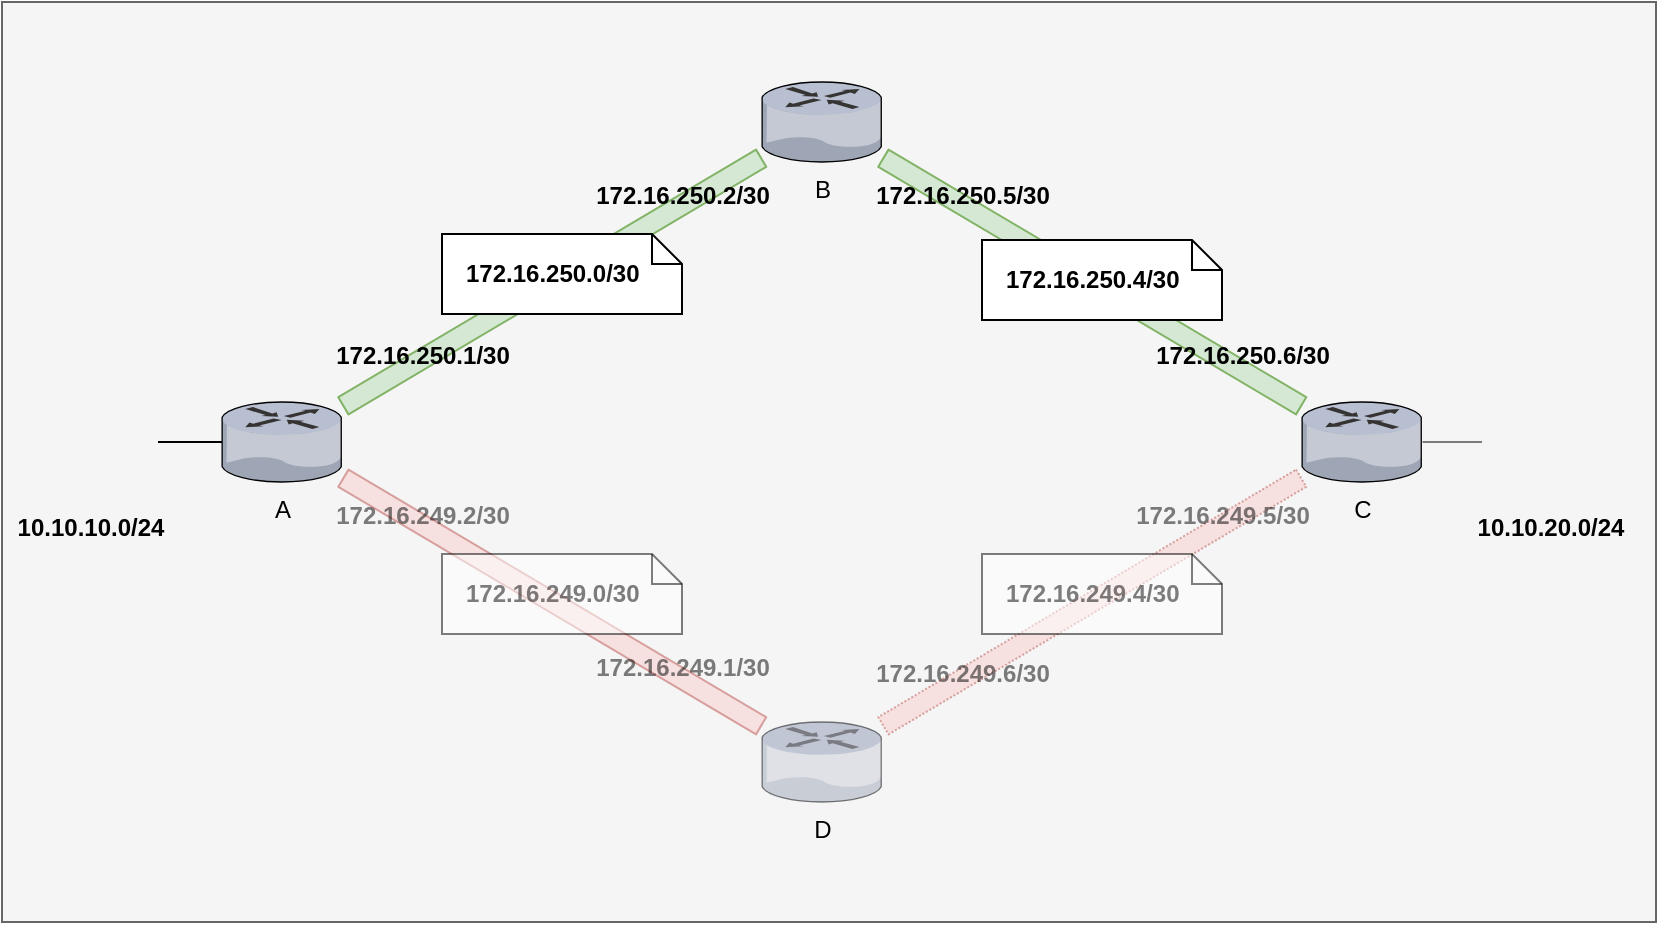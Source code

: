 <mxfile version="14.7.7" type="device"><diagram id="Df1ZWIYFCimJwX9V0zfG" name="Page-1"><mxGraphModel dx="1420" dy="642" grid="1" gridSize="10" guides="1" tooltips="1" connect="1" arrows="1" fold="1" page="1" pageScale="1" pageWidth="827" pageHeight="1169" math="0" shadow="0"><root><mxCell id="0"/><mxCell id="1" parent="0"/><mxCell id="FsMppY9vELNuMXlSt8pQ-1" value="" style="whiteSpace=wrap;html=1;fillColor=#f5f5f5;strokeColor=#666666;fontColor=#333333;" vertex="1" parent="1"><mxGeometry width="827" height="460" as="geometry"/></mxCell><mxCell id="eTMwl7eEoTJkrnNc2gBg-2" value="A" style="verticalLabelPosition=bottom;aspect=fixed;html=1;verticalAlign=top;strokeColor=none;align=center;outlineConnect=0;shape=mxgraph.citrix.router;" parent="1" vertex="1"><mxGeometry x="110" y="200" width="60.27" height="40" as="geometry"/></mxCell><mxCell id="eTMwl7eEoTJkrnNc2gBg-3" value="B" style="verticalLabelPosition=bottom;aspect=fixed;html=1;verticalAlign=top;strokeColor=none;align=center;outlineConnect=0;shape=mxgraph.citrix.router;" parent="1" vertex="1"><mxGeometry x="380" y="40" width="60.27" height="40" as="geometry"/></mxCell><mxCell id="eTMwl7eEoTJkrnNc2gBg-4" value="C" style="verticalLabelPosition=bottom;aspect=fixed;html=1;verticalAlign=top;strokeColor=none;align=center;outlineConnect=0;shape=mxgraph.citrix.router;" parent="1" vertex="1"><mxGeometry x="650" y="200" width="60.27" height="40" as="geometry"/></mxCell><mxCell id="eTMwl7eEoTJkrnNc2gBg-5" value="D" style="verticalLabelPosition=bottom;aspect=fixed;html=1;verticalAlign=top;strokeColor=none;align=center;outlineConnect=0;shape=mxgraph.citrix.router;opacity=50;" parent="1" vertex="1"><mxGeometry x="380" y="360" width="60.27" height="40" as="geometry"/></mxCell><mxCell id="eTMwl7eEoTJkrnNc2gBg-6" value="" style="shape=flexArrow;endArrow=none;html=1;fillColor=#d5e8d4;strokeColor=#82b366;endFill=0;" parent="1" source="eTMwl7eEoTJkrnNc2gBg-2" target="eTMwl7eEoTJkrnNc2gBg-3" edge="1"><mxGeometry width="50" height="50" relative="1" as="geometry"><mxPoint x="190" y="120" as="sourcePoint"/><mxPoint x="240" y="70" as="targetPoint"/></mxGeometry></mxCell><mxCell id="eTMwl7eEoTJkrnNc2gBg-7" value="" style="shape=flexArrow;endArrow=none;html=1;fillColor=#d5e8d4;strokeColor=#82b366;endFill=0;" parent="1" source="eTMwl7eEoTJkrnNc2gBg-3" target="eTMwl7eEoTJkrnNc2gBg-4" edge="1"><mxGeometry width="50" height="50" relative="1" as="geometry"><mxPoint x="290" y="187.858" as="sourcePoint"/><mxPoint x="379.73" y="140.002" as="targetPoint"/></mxGeometry></mxCell><mxCell id="eTMwl7eEoTJkrnNc2gBg-9" value="" style="shape=flexArrow;endArrow=none;html=1;fillColor=#f8cecc;strokeColor=#b85450;dashed=1;dashPattern=1 1;endFill=0;opacity=50;" parent="1" source="eTMwl7eEoTJkrnNc2gBg-4" target="eTMwl7eEoTJkrnNc2gBg-5" edge="1"><mxGeometry width="50" height="50" relative="1" as="geometry"><mxPoint x="410" y="156.072" as="sourcePoint"/><mxPoint x="320.27" y="203.928" as="targetPoint"/></mxGeometry></mxCell><mxCell id="eTMwl7eEoTJkrnNc2gBg-10" value="" style="shape=flexArrow;endArrow=none;html=1;fillColor=#f8cecc;strokeColor=#b85450;endFill=0;opacity=50;" parent="1" source="eTMwl7eEoTJkrnNc2gBg-5" target="eTMwl7eEoTJkrnNc2gBg-2" edge="1"><mxGeometry width="50" height="50" relative="1" as="geometry"><mxPoint x="420" y="166.072" as="sourcePoint"/><mxPoint x="330.27" y="213.928" as="targetPoint"/></mxGeometry></mxCell><mxCell id="i6v7dGFX4CsoKsG8UBvi-9" value="" style="shape=image;html=1;verticalAlign=top;verticalLabelPosition=bottom;labelBackgroundColor=#ffffff;imageAspect=0;aspect=fixed;image=https://cdn1.iconfinder.com/data/icons/MetroStation-PNG/128/MB__net.png" parent="1" vertex="1"><mxGeometry x="10" y="186" width="68" height="68" as="geometry"/></mxCell><mxCell id="i6v7dGFX4CsoKsG8UBvi-10" value="" style="endArrow=none;html=1;" parent="1" source="i6v7dGFX4CsoKsG8UBvi-9" target="eTMwl7eEoTJkrnNc2gBg-2" edge="1"><mxGeometry width="50" height="50" relative="1" as="geometry"><mxPoint x="200" y="460" as="sourcePoint"/><mxPoint x="250" y="410" as="targetPoint"/></mxGeometry></mxCell><mxCell id="i6v7dGFX4CsoKsG8UBvi-11" value="" style="shape=image;html=1;verticalAlign=top;verticalLabelPosition=bottom;labelBackgroundColor=#ffffff;imageAspect=0;aspect=fixed;image=https://cdn1.iconfinder.com/data/icons/MetroStation-PNG/128/MB__net.png" parent="1" vertex="1"><mxGeometry x="740" y="186" width="68" height="68" as="geometry"/></mxCell><mxCell id="i6v7dGFX4CsoKsG8UBvi-12" value="" style="endArrow=none;html=1;opacity=50;" parent="1" source="eTMwl7eEoTJkrnNc2gBg-4" target="i6v7dGFX4CsoKsG8UBvi-11" edge="1"><mxGeometry width="50" height="50" relative="1" as="geometry"><mxPoint x="420" y="550" as="sourcePoint"/><mxPoint x="470" y="500" as="targetPoint"/></mxGeometry></mxCell><mxCell id="i6v7dGFX4CsoKsG8UBvi-13" value="&lt;font style=&quot;font-size: 12px&quot;&gt;10.10.10.0/24&lt;/font&gt;" style="text;strokeColor=none;fillColor=none;html=1;fontSize=24;fontStyle=1;verticalAlign=middle;align=center;opacity=50;" parent="1" vertex="1"><mxGeometry x="4" y="236" width="80" height="46" as="geometry"/></mxCell><mxCell id="i6v7dGFX4CsoKsG8UBvi-14" value="&lt;font style=&quot;font-size: 12px&quot;&gt;10.10.20.0/24&lt;/font&gt;" style="text;strokeColor=none;fillColor=none;html=1;fontSize=24;fontStyle=1;verticalAlign=middle;align=center;opacity=50;" parent="1" vertex="1"><mxGeometry x="734" y="236" width="80" height="46" as="geometry"/></mxCell><mxCell id="i6v7dGFX4CsoKsG8UBvi-16" value="&lt;span style=&quot;font-weight: 700 ; text-align: center&quot;&gt;172.16.250.0/30&lt;/span&gt;" style="shape=note;size=15;align=left;spacingLeft=10;html=1;whiteSpace=wrap;" parent="1" vertex="1"><mxGeometry x="220" y="116" width="120" height="40" as="geometry"/></mxCell><mxCell id="i6v7dGFX4CsoKsG8UBvi-19" value="&lt;span style=&quot;font-size: 12px&quot;&gt;172.16.250.1/30&lt;/span&gt;" style="text;strokeColor=none;fillColor=none;html=1;fontSize=24;fontStyle=1;verticalAlign=middle;align=center;opacity=50;" parent="1" vertex="1"><mxGeometry x="170.27" y="150" width="80" height="46" as="geometry"/></mxCell><mxCell id="i6v7dGFX4CsoKsG8UBvi-20" value="&lt;span style=&quot;font-size: 12px&quot;&gt;172.16.250.2/30&lt;/span&gt;" style="text;strokeColor=none;fillColor=none;html=1;fontSize=24;fontStyle=1;verticalAlign=middle;align=center;opacity=50;" parent="1" vertex="1"><mxGeometry x="300" y="70" width="80" height="46" as="geometry"/></mxCell><mxCell id="i6v7dGFX4CsoKsG8UBvi-21" value="&lt;span style=&quot;font-weight: 700 ; text-align: center&quot;&gt;172.16.250.4/30&lt;/span&gt;" style="shape=note;size=15;align=left;spacingLeft=10;html=1;whiteSpace=wrap;" parent="1" vertex="1"><mxGeometry x="490" y="119" width="120" height="40" as="geometry"/></mxCell><mxCell id="i6v7dGFX4CsoKsG8UBvi-22" value="&lt;span style=&quot;font-size: 12px&quot;&gt;172.16.250.6/30&lt;/span&gt;" style="text;strokeColor=none;fillColor=none;html=1;fontSize=24;fontStyle=1;verticalAlign=middle;align=center;opacity=50;" parent="1" vertex="1"><mxGeometry x="580" y="150" width="80" height="46" as="geometry"/></mxCell><mxCell id="i6v7dGFX4CsoKsG8UBvi-23" value="&lt;span style=&quot;font-size: 12px&quot;&gt;172.16.250.5/30&lt;/span&gt;" style="text;strokeColor=none;fillColor=none;html=1;fontSize=24;fontStyle=1;verticalAlign=middle;align=center;opacity=50;" parent="1" vertex="1"><mxGeometry x="440.27" y="70" width="80" height="46" as="geometry"/></mxCell><mxCell id="i6v7dGFX4CsoKsG8UBvi-25" value="&lt;span style=&quot;font-weight: 700 ; text-align: center&quot;&gt;172.16.249.0/30&lt;/span&gt;" style="shape=note;size=15;align=left;spacingLeft=10;html=1;whiteSpace=wrap;textOpacity=50;opacity=50;" parent="1" vertex="1"><mxGeometry x="220" y="276" width="120" height="40" as="geometry"/></mxCell><mxCell id="i6v7dGFX4CsoKsG8UBvi-26" value="&lt;span style=&quot;font-size: 12px&quot;&gt;172.16.249.1/30&lt;/span&gt;" style="text;strokeColor=none;fillColor=none;html=1;fontSize=24;fontStyle=1;verticalAlign=middle;align=center;opacity=50;textOpacity=50;" parent="1" vertex="1"><mxGeometry x="300" y="306" width="80" height="46" as="geometry"/></mxCell><mxCell id="i6v7dGFX4CsoKsG8UBvi-27" value="&lt;span style=&quot;font-size: 12px&quot;&gt;172.16.249.2/30&lt;/span&gt;" style="text;strokeColor=none;fillColor=none;html=1;fontSize=24;fontStyle=1;verticalAlign=middle;align=center;opacity=50;textOpacity=50;" parent="1" vertex="1"><mxGeometry x="170.27" y="230" width="80" height="46" as="geometry"/></mxCell><mxCell id="i6v7dGFX4CsoKsG8UBvi-28" value="&lt;span style=&quot;font-weight: 700 ; text-align: center&quot;&gt;172.16.249.4/30&lt;/span&gt;" style="shape=note;size=15;align=left;spacingLeft=10;html=1;whiteSpace=wrap;opacity=50;textOpacity=50;" parent="1" vertex="1"><mxGeometry x="490" y="276" width="120" height="40" as="geometry"/></mxCell><mxCell id="i6v7dGFX4CsoKsG8UBvi-29" value="&lt;span style=&quot;font-size: 12px&quot;&gt;172.16.249.6/30&lt;/span&gt;" style="text;strokeColor=none;fillColor=none;html=1;fontSize=24;fontStyle=1;verticalAlign=middle;align=center;opacity=50;textOpacity=50;" parent="1" vertex="1"><mxGeometry x="440.27" y="309" width="80" height="46" as="geometry"/></mxCell><mxCell id="i6v7dGFX4CsoKsG8UBvi-30" value="&lt;span style=&quot;font-size: 12px&quot;&gt;172.16.249.5/30&lt;/span&gt;" style="text;strokeColor=none;fillColor=none;html=1;fontSize=24;fontStyle=1;verticalAlign=middle;align=center;opacity=50;textOpacity=50;" parent="1" vertex="1"><mxGeometry x="570" y="230" width="80" height="46" as="geometry"/></mxCell></root></mxGraphModel></diagram></mxfile>